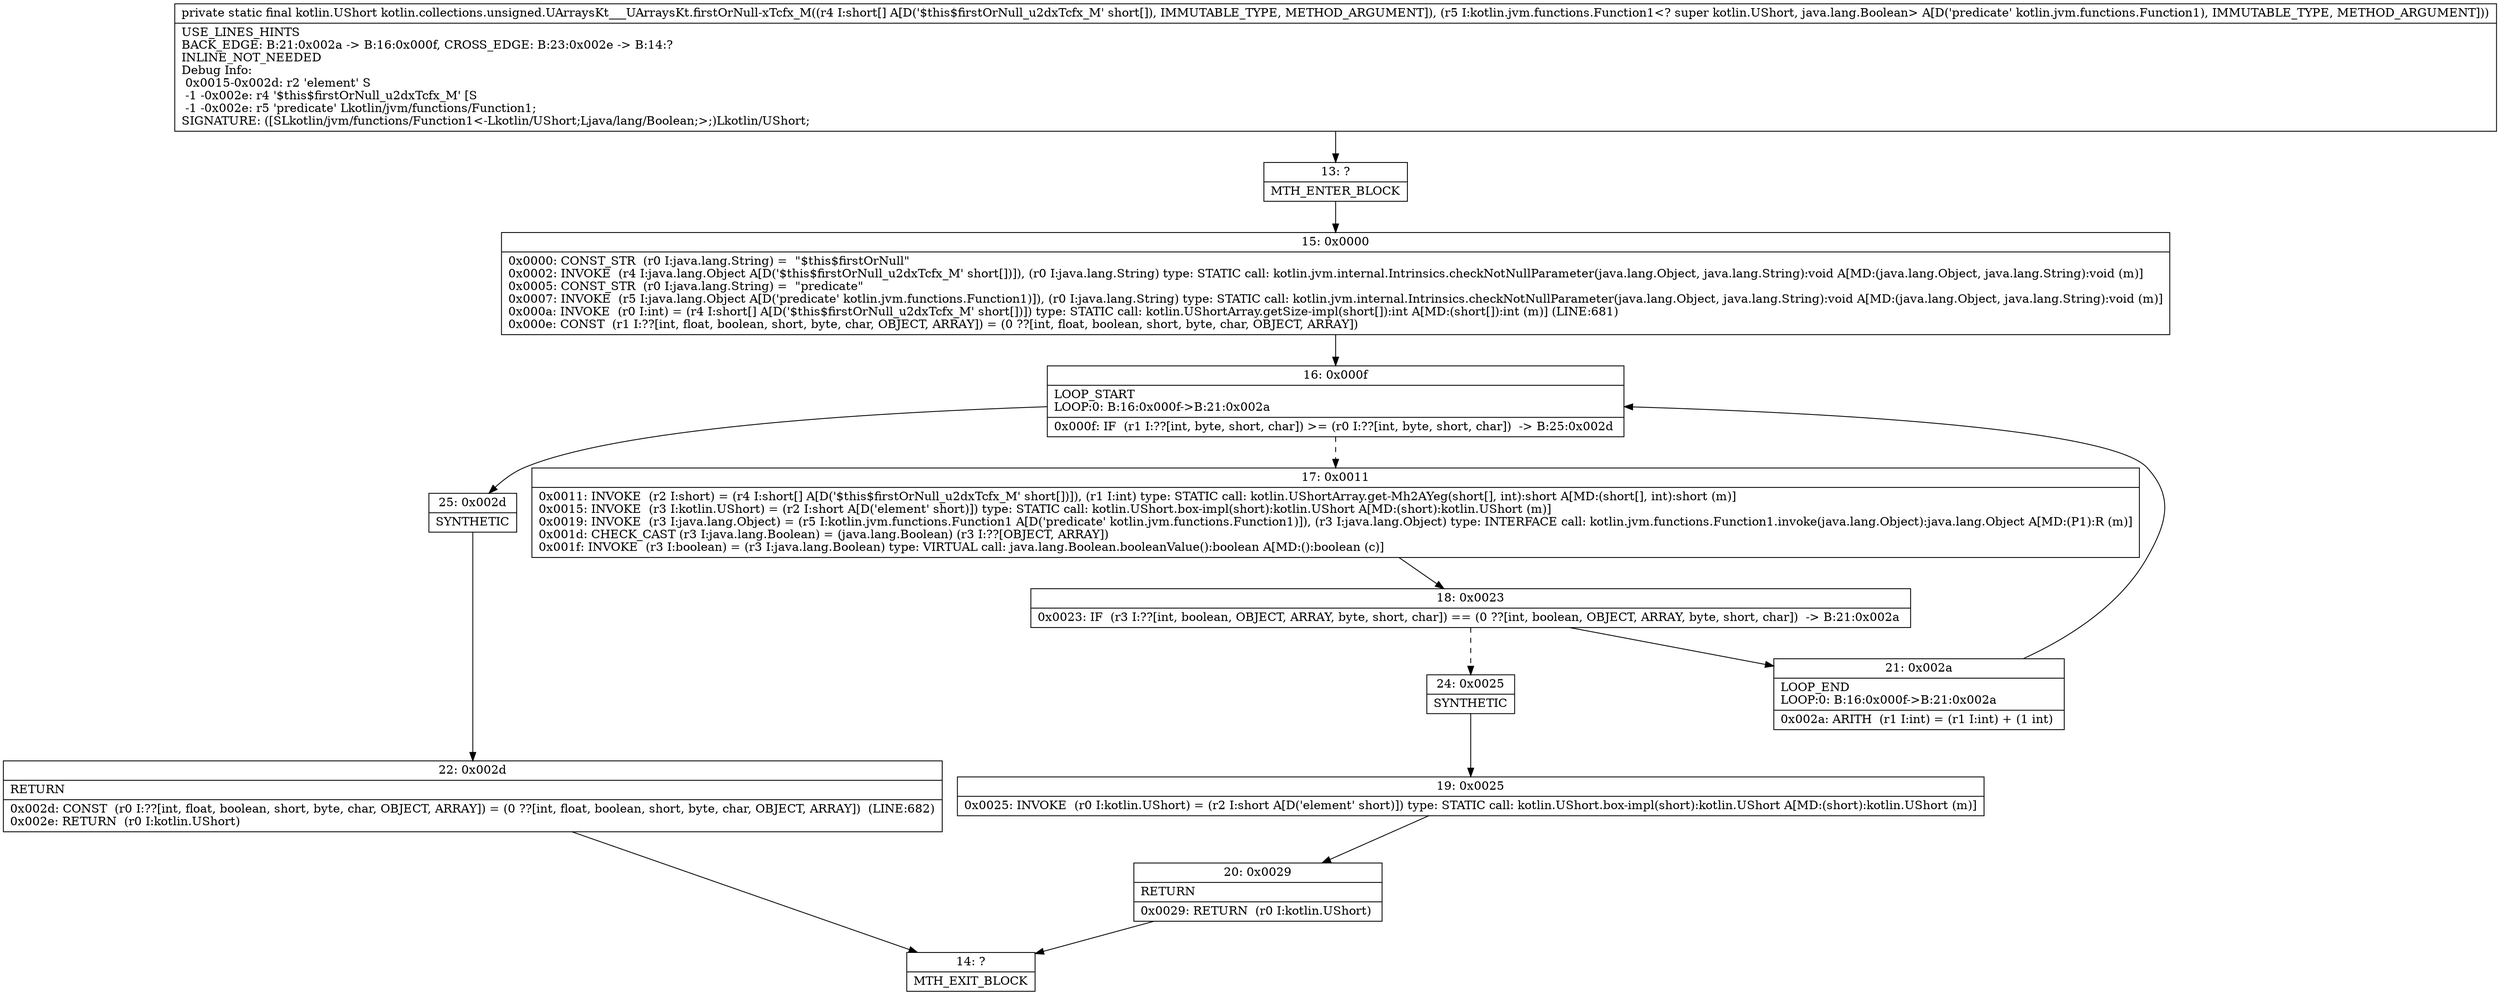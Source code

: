 digraph "CFG forkotlin.collections.unsigned.UArraysKt___UArraysKt.firstOrNull\-xTcfx_M([SLkotlin\/jvm\/functions\/Function1;)Lkotlin\/UShort;" {
Node_13 [shape=record,label="{13\:\ ?|MTH_ENTER_BLOCK\l}"];
Node_15 [shape=record,label="{15\:\ 0x0000|0x0000: CONST_STR  (r0 I:java.lang.String) =  \"$this$firstOrNull\" \l0x0002: INVOKE  (r4 I:java.lang.Object A[D('$this$firstOrNull_u2dxTcfx_M' short[])]), (r0 I:java.lang.String) type: STATIC call: kotlin.jvm.internal.Intrinsics.checkNotNullParameter(java.lang.Object, java.lang.String):void A[MD:(java.lang.Object, java.lang.String):void (m)]\l0x0005: CONST_STR  (r0 I:java.lang.String) =  \"predicate\" \l0x0007: INVOKE  (r5 I:java.lang.Object A[D('predicate' kotlin.jvm.functions.Function1)]), (r0 I:java.lang.String) type: STATIC call: kotlin.jvm.internal.Intrinsics.checkNotNullParameter(java.lang.Object, java.lang.String):void A[MD:(java.lang.Object, java.lang.String):void (m)]\l0x000a: INVOKE  (r0 I:int) = (r4 I:short[] A[D('$this$firstOrNull_u2dxTcfx_M' short[])]) type: STATIC call: kotlin.UShortArray.getSize\-impl(short[]):int A[MD:(short[]):int (m)] (LINE:681)\l0x000e: CONST  (r1 I:??[int, float, boolean, short, byte, char, OBJECT, ARRAY]) = (0 ??[int, float, boolean, short, byte, char, OBJECT, ARRAY]) \l}"];
Node_16 [shape=record,label="{16\:\ 0x000f|LOOP_START\lLOOP:0: B:16:0x000f\-\>B:21:0x002a\l|0x000f: IF  (r1 I:??[int, byte, short, char]) \>= (r0 I:??[int, byte, short, char])  \-\> B:25:0x002d \l}"];
Node_17 [shape=record,label="{17\:\ 0x0011|0x0011: INVOKE  (r2 I:short) = (r4 I:short[] A[D('$this$firstOrNull_u2dxTcfx_M' short[])]), (r1 I:int) type: STATIC call: kotlin.UShortArray.get\-Mh2AYeg(short[], int):short A[MD:(short[], int):short (m)]\l0x0015: INVOKE  (r3 I:kotlin.UShort) = (r2 I:short A[D('element' short)]) type: STATIC call: kotlin.UShort.box\-impl(short):kotlin.UShort A[MD:(short):kotlin.UShort (m)]\l0x0019: INVOKE  (r3 I:java.lang.Object) = (r5 I:kotlin.jvm.functions.Function1 A[D('predicate' kotlin.jvm.functions.Function1)]), (r3 I:java.lang.Object) type: INTERFACE call: kotlin.jvm.functions.Function1.invoke(java.lang.Object):java.lang.Object A[MD:(P1):R (m)]\l0x001d: CHECK_CAST (r3 I:java.lang.Boolean) = (java.lang.Boolean) (r3 I:??[OBJECT, ARRAY]) \l0x001f: INVOKE  (r3 I:boolean) = (r3 I:java.lang.Boolean) type: VIRTUAL call: java.lang.Boolean.booleanValue():boolean A[MD:():boolean (c)]\l}"];
Node_18 [shape=record,label="{18\:\ 0x0023|0x0023: IF  (r3 I:??[int, boolean, OBJECT, ARRAY, byte, short, char]) == (0 ??[int, boolean, OBJECT, ARRAY, byte, short, char])  \-\> B:21:0x002a \l}"];
Node_21 [shape=record,label="{21\:\ 0x002a|LOOP_END\lLOOP:0: B:16:0x000f\-\>B:21:0x002a\l|0x002a: ARITH  (r1 I:int) = (r1 I:int) + (1 int) \l}"];
Node_24 [shape=record,label="{24\:\ 0x0025|SYNTHETIC\l}"];
Node_19 [shape=record,label="{19\:\ 0x0025|0x0025: INVOKE  (r0 I:kotlin.UShort) = (r2 I:short A[D('element' short)]) type: STATIC call: kotlin.UShort.box\-impl(short):kotlin.UShort A[MD:(short):kotlin.UShort (m)]\l}"];
Node_20 [shape=record,label="{20\:\ 0x0029|RETURN\l|0x0029: RETURN  (r0 I:kotlin.UShort) \l}"];
Node_14 [shape=record,label="{14\:\ ?|MTH_EXIT_BLOCK\l}"];
Node_25 [shape=record,label="{25\:\ 0x002d|SYNTHETIC\l}"];
Node_22 [shape=record,label="{22\:\ 0x002d|RETURN\l|0x002d: CONST  (r0 I:??[int, float, boolean, short, byte, char, OBJECT, ARRAY]) = (0 ??[int, float, boolean, short, byte, char, OBJECT, ARRAY])  (LINE:682)\l0x002e: RETURN  (r0 I:kotlin.UShort) \l}"];
MethodNode[shape=record,label="{private static final kotlin.UShort kotlin.collections.unsigned.UArraysKt___UArraysKt.firstOrNull\-xTcfx_M((r4 I:short[] A[D('$this$firstOrNull_u2dxTcfx_M' short[]), IMMUTABLE_TYPE, METHOD_ARGUMENT]), (r5 I:kotlin.jvm.functions.Function1\<? super kotlin.UShort, java.lang.Boolean\> A[D('predicate' kotlin.jvm.functions.Function1), IMMUTABLE_TYPE, METHOD_ARGUMENT]))  | USE_LINES_HINTS\lBACK_EDGE: B:21:0x002a \-\> B:16:0x000f, CROSS_EDGE: B:23:0x002e \-\> B:14:?\lINLINE_NOT_NEEDED\lDebug Info:\l  0x0015\-0x002d: r2 'element' S\l  \-1 \-0x002e: r4 '$this$firstOrNull_u2dxTcfx_M' [S\l  \-1 \-0x002e: r5 'predicate' Lkotlin\/jvm\/functions\/Function1;\lSIGNATURE: ([SLkotlin\/jvm\/functions\/Function1\<\-Lkotlin\/UShort;Ljava\/lang\/Boolean;\>;)Lkotlin\/UShort;\l}"];
MethodNode -> Node_13;Node_13 -> Node_15;
Node_15 -> Node_16;
Node_16 -> Node_17[style=dashed];
Node_16 -> Node_25;
Node_17 -> Node_18;
Node_18 -> Node_21;
Node_18 -> Node_24[style=dashed];
Node_21 -> Node_16;
Node_24 -> Node_19;
Node_19 -> Node_20;
Node_20 -> Node_14;
Node_25 -> Node_22;
Node_22 -> Node_14;
}

